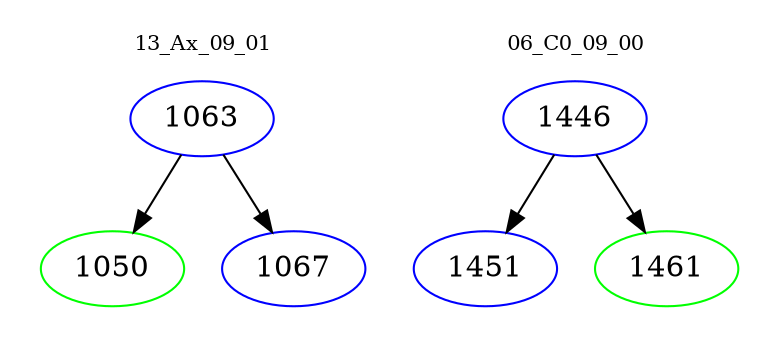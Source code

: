 digraph{
subgraph cluster_0 {
color = white
label = "13_Ax_09_01";
fontsize=10;
T0_1063 [label="1063", color="blue"]
T0_1063 -> T0_1050 [color="black"]
T0_1050 [label="1050", color="green"]
T0_1063 -> T0_1067 [color="black"]
T0_1067 [label="1067", color="blue"]
}
subgraph cluster_1 {
color = white
label = "06_C0_09_00";
fontsize=10;
T1_1446 [label="1446", color="blue"]
T1_1446 -> T1_1451 [color="black"]
T1_1451 [label="1451", color="blue"]
T1_1446 -> T1_1461 [color="black"]
T1_1461 [label="1461", color="green"]
}
}
